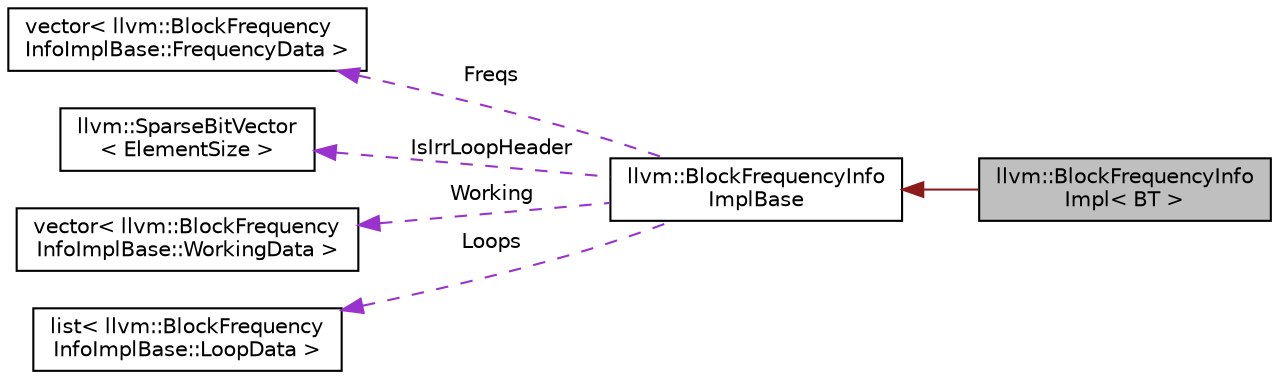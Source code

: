 digraph "llvm::BlockFrequencyInfoImpl&lt; BT &gt;"
{
 // LATEX_PDF_SIZE
  bgcolor="transparent";
  edge [fontname="Helvetica",fontsize="10",labelfontname="Helvetica",labelfontsize="10"];
  node [fontname="Helvetica",fontsize="10",shape="box"];
  rankdir="LR";
  Node1 [label="llvm::BlockFrequencyInfo\lImpl\< BT \>",height=0.2,width=0.4,color="black", fillcolor="grey75", style="filled", fontcolor="black",tooltip="Shared implementation for block frequency analysis."];
  Node2 -> Node1 [dir="back",color="firebrick4",fontsize="10",style="solid",fontname="Helvetica"];
  Node2 [label="llvm::BlockFrequencyInfo\lImplBase",height=0.2,width=0.4,color="black",URL="$classllvm_1_1BlockFrequencyInfoImplBase.html",tooltip="Base class for BlockFrequencyInfoImpl."];
  Node3 -> Node2 [dir="back",color="darkorchid3",fontsize="10",style="dashed",label=" Freqs" ,fontname="Helvetica"];
  Node3 [label="vector\< llvm::BlockFrequency\lInfoImplBase::FrequencyData \>",height=0.2,width=0.4,color="black",tooltip=" "];
  Node4 -> Node2 [dir="back",color="darkorchid3",fontsize="10",style="dashed",label=" IsIrrLoopHeader" ,fontname="Helvetica"];
  Node4 [label="llvm::SparseBitVector\l\< ElementSize \>",height=0.2,width=0.4,color="black",URL="$classllvm_1_1SparseBitVector.html",tooltip=" "];
  Node5 -> Node2 [dir="back",color="darkorchid3",fontsize="10",style="dashed",label=" Working" ,fontname="Helvetica"];
  Node5 [label="vector\< llvm::BlockFrequency\lInfoImplBase::WorkingData \>",height=0.2,width=0.4,color="black",tooltip=" "];
  Node6 -> Node2 [dir="back",color="darkorchid3",fontsize="10",style="dashed",label=" Loops" ,fontname="Helvetica"];
  Node6 [label="list\< llvm::BlockFrequency\lInfoImplBase::LoopData \>",height=0.2,width=0.4,color="black",tooltip=" "];
}
